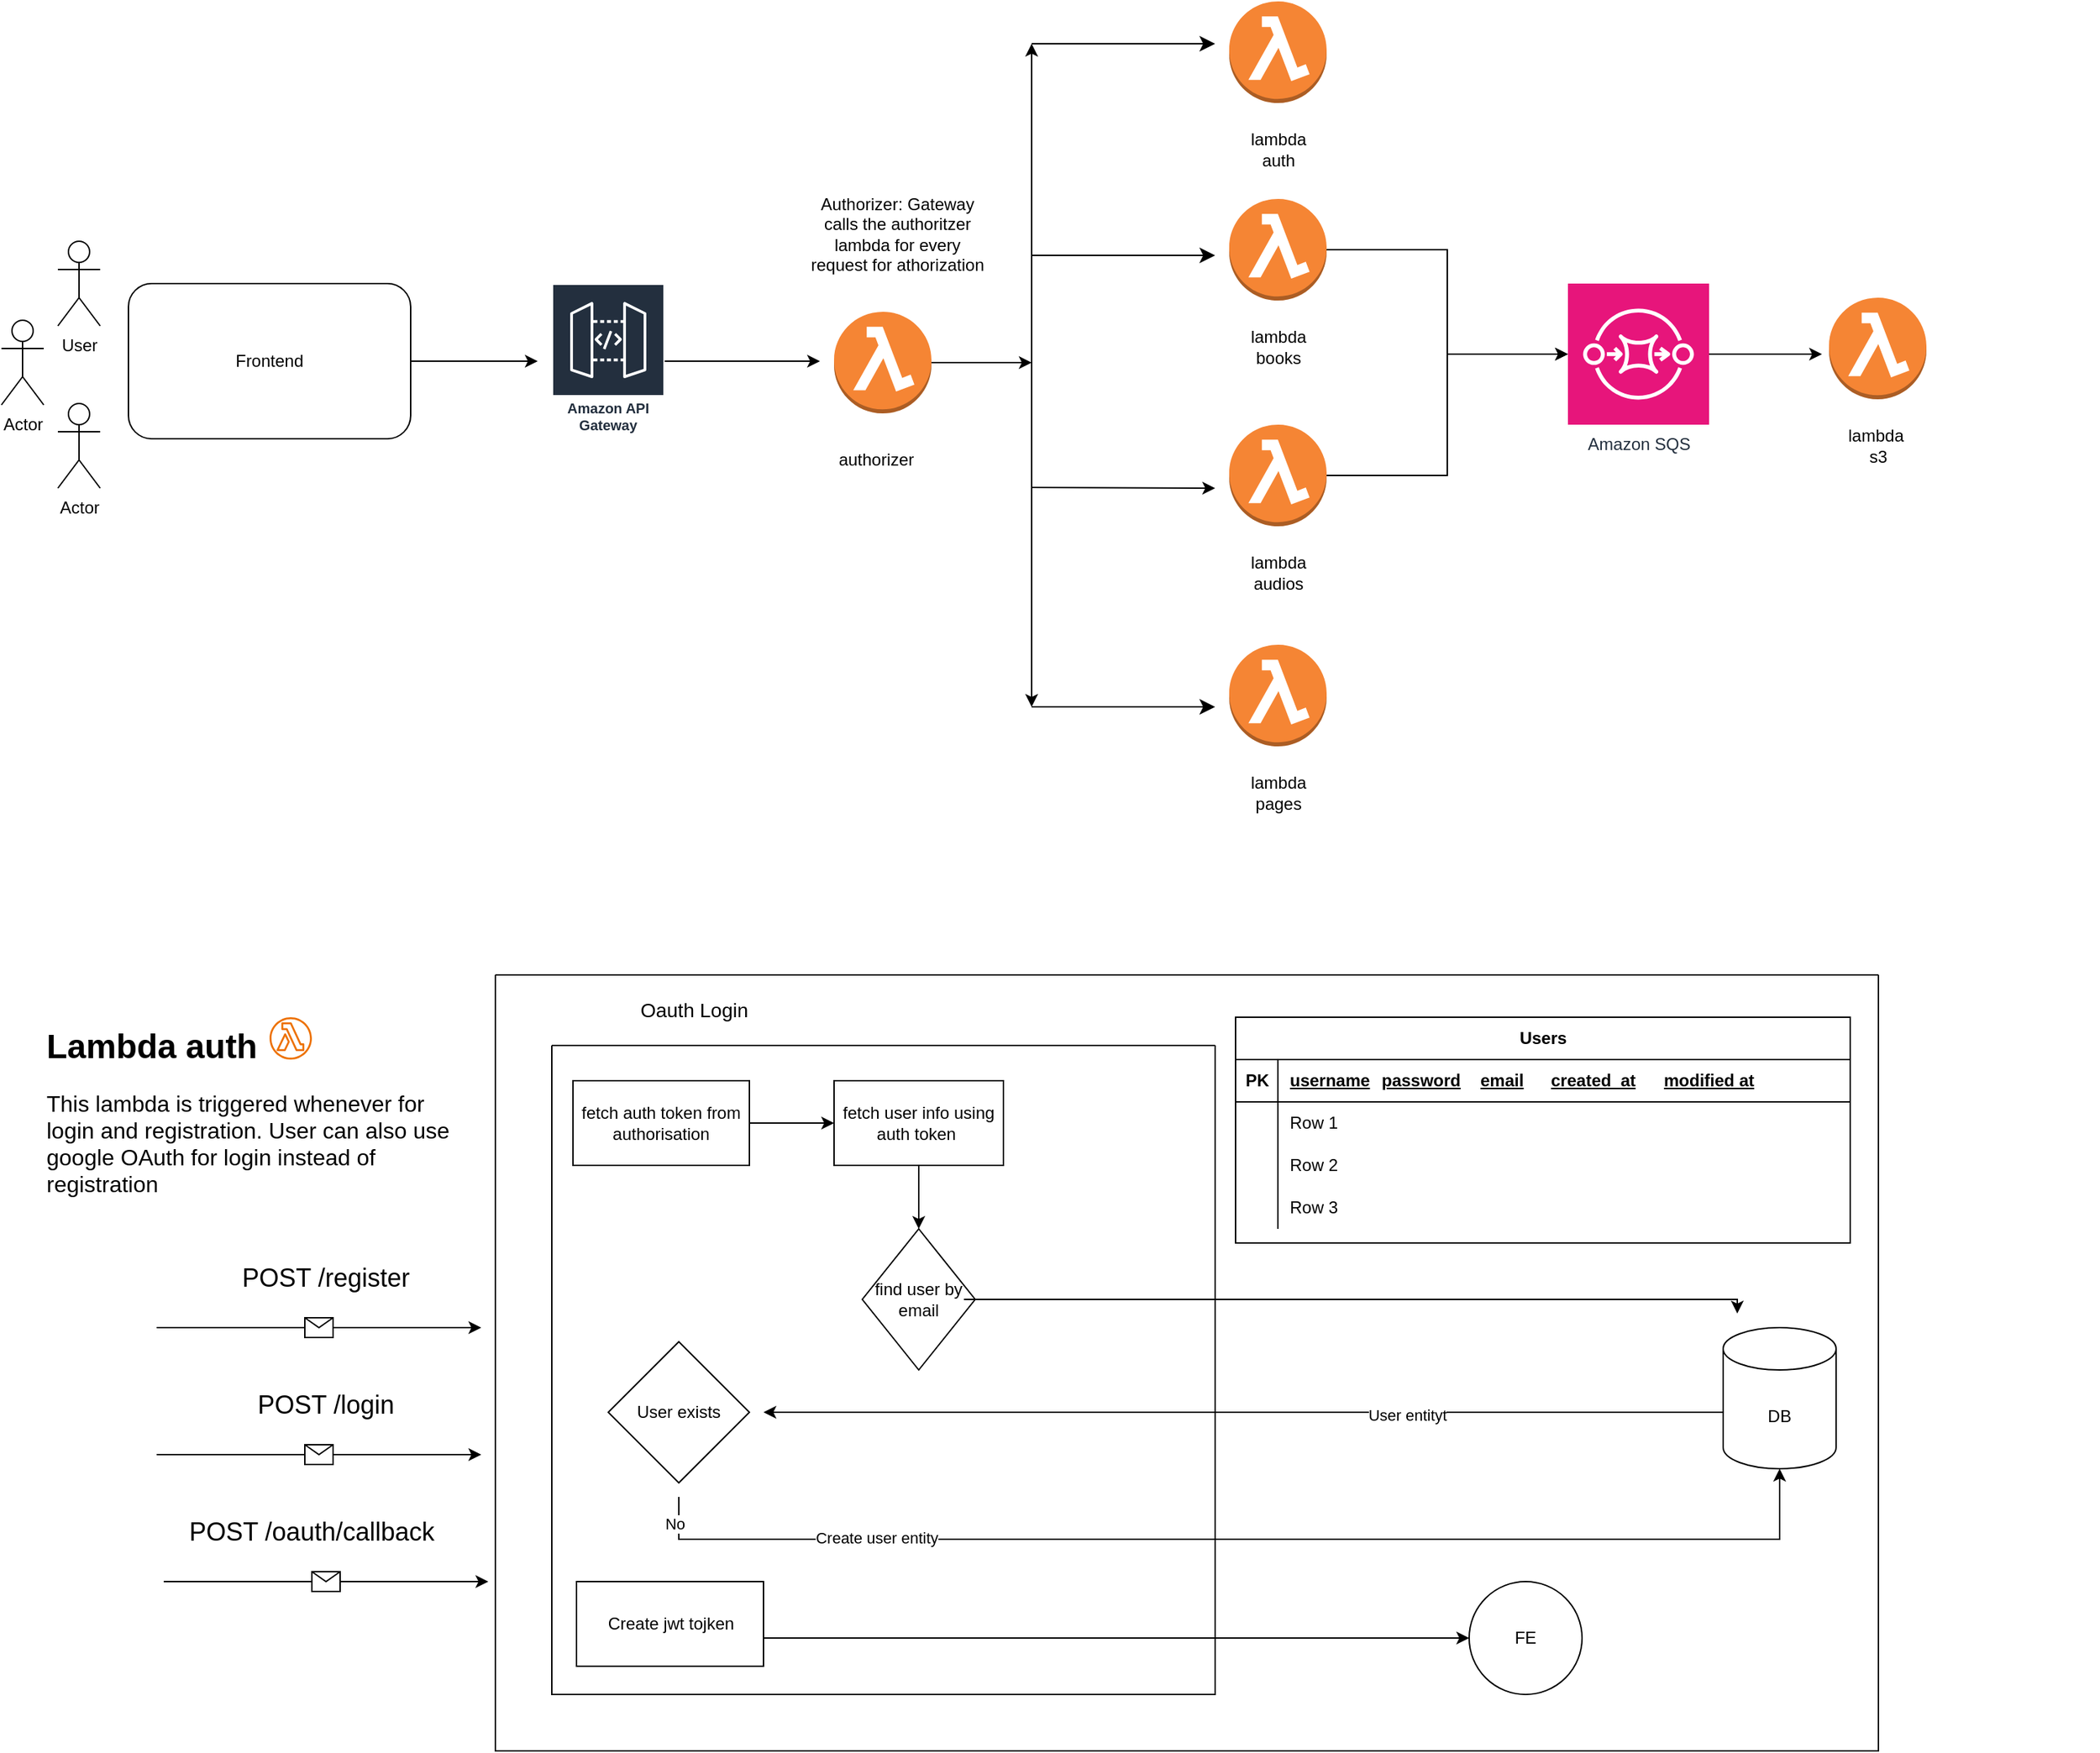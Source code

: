 <mxfile version="24.8.6">
  <diagram name="Page-1" id="2YBvvXClWsGukQMizWep">
    <mxGraphModel dx="1363" dy="924" grid="1" gridSize="10" guides="1" tooltips="1" connect="1" arrows="1" fold="1" page="1" pageScale="1" pageWidth="850" pageHeight="1100" math="0" shadow="0">
      <root>
        <mxCell id="0" />
        <mxCell id="1" parent="0" />
        <mxCell id="t9KaYm3IcildCPDt8CfC-64" style="edgeStyle=orthogonalEdgeStyle;rounded=0;orthogonalLoop=1;jettySize=auto;html=1;" edge="1" parent="1" source="t9KaYm3IcildCPDt8CfC-1">
          <mxGeometry relative="1" as="geometry">
            <mxPoint x="400" y="275" as="targetPoint" />
          </mxGeometry>
        </mxCell>
        <mxCell id="t9KaYm3IcildCPDt8CfC-1" value="Frontend" style="rounded=1;whiteSpace=wrap;html=1;" vertex="1" parent="1">
          <mxGeometry x="110" y="220" width="200" height="110" as="geometry" />
        </mxCell>
        <mxCell id="t9KaYm3IcildCPDt8CfC-2" value="User" style="shape=umlActor;verticalLabelPosition=bottom;verticalAlign=top;html=1;outlineConnect=0;" vertex="1" parent="1">
          <mxGeometry x="60" y="190" width="30" height="60" as="geometry" />
        </mxCell>
        <mxCell id="t9KaYm3IcildCPDt8CfC-45" style="edgeStyle=orthogonalEdgeStyle;rounded=0;orthogonalLoop=1;jettySize=auto;html=1;" edge="1" parent="1" source="t9KaYm3IcildCPDt8CfC-3">
          <mxGeometry relative="1" as="geometry">
            <mxPoint x="600" y="275" as="targetPoint" />
          </mxGeometry>
        </mxCell>
        <mxCell id="t9KaYm3IcildCPDt8CfC-3" value="Amazon API Gateway" style="sketch=0;outlineConnect=0;fontColor=#232F3E;gradientColor=none;strokeColor=#ffffff;fillColor=#232F3E;dashed=0;verticalLabelPosition=middle;verticalAlign=bottom;align=center;html=1;whiteSpace=wrap;fontSize=10;fontStyle=1;spacing=3;shape=mxgraph.aws4.productIcon;prIcon=mxgraph.aws4.api_gateway;" vertex="1" parent="1">
          <mxGeometry x="410" y="220" width="80" height="110" as="geometry" />
        </mxCell>
        <mxCell id="t9KaYm3IcildCPDt8CfC-52" style="edgeStyle=orthogonalEdgeStyle;rounded=0;orthogonalLoop=1;jettySize=auto;html=1;" edge="1" parent="1" source="t9KaYm3IcildCPDt8CfC-20">
          <mxGeometry relative="1" as="geometry">
            <mxPoint x="750" y="276" as="targetPoint" />
          </mxGeometry>
        </mxCell>
        <mxCell id="t9KaYm3IcildCPDt8CfC-20" value="" style="outlineConnect=0;dashed=0;verticalLabelPosition=bottom;verticalAlign=top;align=center;html=1;shape=mxgraph.aws3.lambda_function;fillColor=#F58534;gradientColor=none;" vertex="1" parent="1">
          <mxGeometry x="610" y="240" width="69" height="72" as="geometry" />
        </mxCell>
        <mxCell id="t9KaYm3IcildCPDt8CfC-21" value="authorizer" style="text;html=1;align=center;verticalAlign=middle;whiteSpace=wrap;rounded=0;" vertex="1" parent="1">
          <mxGeometry x="610" y="330" width="60" height="30" as="geometry" />
        </mxCell>
        <mxCell id="t9KaYm3IcildCPDt8CfC-22" value="" style="outlineConnect=0;dashed=0;verticalLabelPosition=bottom;verticalAlign=top;align=center;html=1;shape=mxgraph.aws3.lambda_function;fillColor=#F58534;gradientColor=none;" vertex="1" parent="1">
          <mxGeometry x="890" y="160" width="69" height="72" as="geometry" />
        </mxCell>
        <mxCell id="t9KaYm3IcildCPDt8CfC-23" value="lambda books" style="text;html=1;align=center;verticalAlign=middle;whiteSpace=wrap;rounded=0;" vertex="1" parent="1">
          <mxGeometry x="894.5" y="250" width="60" height="30" as="geometry" />
        </mxCell>
        <mxCell id="t9KaYm3IcildCPDt8CfC-24" value="" style="outlineConnect=0;dashed=0;verticalLabelPosition=bottom;verticalAlign=top;align=center;html=1;shape=mxgraph.aws3.lambda_function;fillColor=#F58534;gradientColor=none;" vertex="1" parent="1">
          <mxGeometry x="890" y="320" width="69" height="72" as="geometry" />
        </mxCell>
        <mxCell id="t9KaYm3IcildCPDt8CfC-25" value="lambda audios&lt;span style=&quot;caret-color: rgba(0, 0, 0, 0); color: rgba(0, 0, 0, 0); font-family: monospace; font-size: 0px; text-align: start; white-space: nowrap;&quot;&gt;%3CmxGraphModel%3E%3Croot%3E%3CmxCell%20id%3D%220%22%2F%3E%3CmxCell%20id%3D%221%22%20parent%3D%220%22%2F%3E%3CmxCell%20id%3D%222%22%20value%3D%22%22%20style%3D%22outlineConnect%3D0%3Bdashed%3D0%3BverticalLabelPosition%3Dbottom%3BverticalAlign%3Dtop%3Balign%3Dcenter%3Bhtml%3D1%3Bshape%3Dmxgraph.aws3.lambda_function%3BfillColor%3D%23F58534%3BgradientColor%3Dnone%3B%22%20vertex%3D%221%22%20parent%3D%221%22%3E%3CmxGeometry%20x%3D%22490%22%20y%3D%22460%22%20width%3D%2269%22%20height%3D%2272%22%20as%3D%22geometry%22%2F%3E%3C%2FmxCell%3E%3CmxCell%20id%3D%223%22%20value%3D%22books%22%20style%3D%22text%3Bhtml%3D1%3Balign%3Dcenter%3BverticalAlign%3Dmiddle%3BwhiteSpace%3Dwrap%3Brounded%3D0%3B%22%20vertex%3D%221%22%20parent%3D%221%22%3E%3CmxGeometry%20x%3D%22494.5%22%20y%3D%22550%22%20width%3D%2260%22%20height%3D%2230%22%20as%3D%22geometry%22%2F%3E%3C%2FmxCell%3E%3C%2Froot%3E%3C%2FmxGraphModel%3E&lt;/span&gt;" style="text;html=1;align=center;verticalAlign=middle;whiteSpace=wrap;rounded=0;" vertex="1" parent="1">
          <mxGeometry x="894.5" y="410" width="60" height="30" as="geometry" />
        </mxCell>
        <mxCell id="t9KaYm3IcildCPDt8CfC-26" value="" style="outlineConnect=0;dashed=0;verticalLabelPosition=bottom;verticalAlign=top;align=center;html=1;shape=mxgraph.aws3.lambda_function;fillColor=#F58534;gradientColor=none;" vertex="1" parent="1">
          <mxGeometry x="890" y="476" width="69" height="72" as="geometry" />
        </mxCell>
        <mxCell id="t9KaYm3IcildCPDt8CfC-27" value="lambda pages" style="text;html=1;align=center;verticalAlign=middle;whiteSpace=wrap;rounded=0;" vertex="1" parent="1">
          <mxGeometry x="894.5" y="566" width="60" height="30" as="geometry" />
        </mxCell>
        <mxCell id="t9KaYm3IcildCPDt8CfC-28" value="" style="outlineConnect=0;dashed=0;verticalLabelPosition=bottom;verticalAlign=top;align=center;html=1;shape=mxgraph.aws3.lambda_function;fillColor=#F58534;gradientColor=none;" vertex="1" parent="1">
          <mxGeometry x="1315" y="230" width="69" height="72" as="geometry" />
        </mxCell>
        <mxCell id="t9KaYm3IcildCPDt8CfC-29" value="lambda&amp;nbsp;&lt;div&gt;s3&lt;/div&gt;" style="text;html=1;align=center;verticalAlign=middle;whiteSpace=wrap;rounded=0;" vertex="1" parent="1">
          <mxGeometry x="1319.5" y="320" width="60" height="30" as="geometry" />
        </mxCell>
        <mxCell id="t9KaYm3IcildCPDt8CfC-38" value="" style="edgeStyle=segmentEdgeStyle;endArrow=classic;html=1;curved=0;rounded=0;endSize=8;startSize=8;sourcePerimeterSpacing=0;targetPerimeterSpacing=0;" edge="1" parent="1">
          <mxGeometry width="100" relative="1" as="geometry">
            <mxPoint x="750" y="200" as="sourcePoint" />
            <mxPoint x="880" y="200" as="targetPoint" />
            <Array as="points">
              <mxPoint x="780" y="200" />
              <mxPoint x="780" y="200" />
            </Array>
          </mxGeometry>
        </mxCell>
        <mxCell id="t9KaYm3IcildCPDt8CfC-39" value="" style="endArrow=classic;html=1;rounded=0;" edge="1" parent="1">
          <mxGeometry width="50" height="50" relative="1" as="geometry">
            <mxPoint x="750" y="364.5" as="sourcePoint" />
            <mxPoint x="880" y="365" as="targetPoint" />
          </mxGeometry>
        </mxCell>
        <mxCell id="t9KaYm3IcildCPDt8CfC-41" value="" style="edgeStyle=segmentEdgeStyle;endArrow=classic;html=1;curved=0;rounded=0;endSize=8;startSize=8;sourcePerimeterSpacing=0;targetPerimeterSpacing=0;" edge="1" parent="1">
          <mxGeometry width="100" relative="1" as="geometry">
            <mxPoint x="750" y="520" as="sourcePoint" />
            <mxPoint x="880" y="520" as="targetPoint" />
            <Array as="points">
              <mxPoint x="820" y="520" />
              <mxPoint x="820" y="520" />
            </Array>
          </mxGeometry>
        </mxCell>
        <mxCell id="t9KaYm3IcildCPDt8CfC-43" style="edgeStyle=orthogonalEdgeStyle;rounded=0;orthogonalLoop=1;jettySize=auto;html=1;" edge="1" parent="1">
          <mxGeometry relative="1" as="geometry">
            <mxPoint x="750" y="520" as="targetPoint" />
            <mxPoint x="750" y="395" as="sourcePoint" />
            <Array as="points">
              <mxPoint x="750" y="365" />
              <mxPoint x="750" y="365" />
            </Array>
          </mxGeometry>
        </mxCell>
        <mxCell id="t9KaYm3IcildCPDt8CfC-46" value="Authorizer: Gateway calls the authoritzer lambda for every request for athorization" style="text;html=1;align=center;verticalAlign=middle;whiteSpace=wrap;rounded=0;" vertex="1" parent="1">
          <mxGeometry x="590" y="150" width="130" height="70" as="geometry" />
        </mxCell>
        <mxCell id="t9KaYm3IcildCPDt8CfC-47" value="" style="outlineConnect=0;dashed=0;verticalLabelPosition=bottom;verticalAlign=top;align=center;html=1;shape=mxgraph.aws3.lambda_function;fillColor=#F58534;gradientColor=none;" vertex="1" parent="1">
          <mxGeometry x="890" y="20" width="69" height="72" as="geometry" />
        </mxCell>
        <mxCell id="t9KaYm3IcildCPDt8CfC-48" value="lambda auth" style="text;html=1;align=center;verticalAlign=middle;whiteSpace=wrap;rounded=0;" vertex="1" parent="1">
          <mxGeometry x="894.5" y="110" width="60" height="30" as="geometry" />
        </mxCell>
        <mxCell id="t9KaYm3IcildCPDt8CfC-49" value="" style="edgeStyle=segmentEdgeStyle;endArrow=classic;html=1;curved=0;rounded=0;endSize=8;startSize=8;sourcePerimeterSpacing=0;targetPerimeterSpacing=0;" edge="1" parent="1">
          <mxGeometry width="100" relative="1" as="geometry">
            <mxPoint x="750" y="50" as="sourcePoint" />
            <mxPoint x="880" y="50" as="targetPoint" />
            <Array as="points">
              <mxPoint x="840" y="50" />
              <mxPoint x="840" y="50" />
            </Array>
          </mxGeometry>
        </mxCell>
        <mxCell id="t9KaYm3IcildCPDt8CfC-51" value="" style="endArrow=classic;html=1;rounded=0;" edge="1" parent="1">
          <mxGeometry width="50" height="50" relative="1" as="geometry">
            <mxPoint x="750" y="200" as="sourcePoint" />
            <mxPoint x="750" y="50" as="targetPoint" />
          </mxGeometry>
        </mxCell>
        <mxCell id="t9KaYm3IcildCPDt8CfC-53" value="" style="endArrow=none;html=1;rounded=0;" edge="1" parent="1">
          <mxGeometry width="50" height="50" relative="1" as="geometry">
            <mxPoint x="750" y="370" as="sourcePoint" />
            <mxPoint x="750" y="200" as="targetPoint" />
          </mxGeometry>
        </mxCell>
        <mxCell id="t9KaYm3IcildCPDt8CfC-63" style="edgeStyle=orthogonalEdgeStyle;rounded=0;orthogonalLoop=1;jettySize=auto;html=1;" edge="1" parent="1" source="t9KaYm3IcildCPDt8CfC-55">
          <mxGeometry relative="1" as="geometry">
            <mxPoint x="1310" y="270" as="targetPoint" />
          </mxGeometry>
        </mxCell>
        <mxCell id="t9KaYm3IcildCPDt8CfC-55" value="Amazon SQS" style="sketch=0;points=[[0,0,0],[0.25,0,0],[0.5,0,0],[0.75,0,0],[1,0,0],[0,1,0],[0.25,1,0],[0.5,1,0],[0.75,1,0],[1,1,0],[0,0.25,0],[0,0.5,0],[0,0.75,0],[1,0.25,0],[1,0.5,0],[1,0.75,0]];outlineConnect=0;fontColor=#232F3E;fillColor=#E7157B;strokeColor=#ffffff;dashed=0;verticalLabelPosition=bottom;verticalAlign=top;align=center;html=1;fontSize=12;fontStyle=0;aspect=fixed;shape=mxgraph.aws4.resourceIcon;resIcon=mxgraph.aws4.sqs;" vertex="1" parent="1">
          <mxGeometry x="1130" y="220" width="100" height="100" as="geometry" />
        </mxCell>
        <mxCell id="t9KaYm3IcildCPDt8CfC-60" style="edgeStyle=orthogonalEdgeStyle;rounded=0;orthogonalLoop=1;jettySize=auto;html=1;entryX=0;entryY=0.5;entryDx=0;entryDy=0;entryPerimeter=0;" edge="1" parent="1" source="t9KaYm3IcildCPDt8CfC-22" target="t9KaYm3IcildCPDt8CfC-55">
          <mxGeometry relative="1" as="geometry" />
        </mxCell>
        <mxCell id="t9KaYm3IcildCPDt8CfC-61" style="edgeStyle=orthogonalEdgeStyle;rounded=0;orthogonalLoop=1;jettySize=auto;html=1;entryX=0;entryY=0.5;entryDx=0;entryDy=0;entryPerimeter=0;" edge="1" parent="1" source="t9KaYm3IcildCPDt8CfC-24" target="t9KaYm3IcildCPDt8CfC-55">
          <mxGeometry relative="1" as="geometry" />
        </mxCell>
        <mxCell id="t9KaYm3IcildCPDt8CfC-65" value="Actor" style="shape=umlActor;verticalLabelPosition=bottom;verticalAlign=top;html=1;outlineConnect=0;" vertex="1" parent="1">
          <mxGeometry x="20" y="246" width="30" height="60" as="geometry" />
        </mxCell>
        <mxCell id="t9KaYm3IcildCPDt8CfC-67" value="Actor" style="shape=umlActor;verticalLabelPosition=bottom;verticalAlign=top;html=1;outlineConnect=0;" vertex="1" parent="1">
          <mxGeometry x="60" y="305" width="30" height="60" as="geometry" />
        </mxCell>
        <mxCell id="t9KaYm3IcildCPDt8CfC-68" value="&lt;h1 style=&quot;margin-top: 0px;&quot;&gt;Lambda auth&lt;/h1&gt;&lt;div&gt;&lt;font size=&quot;3&quot;&gt;This lambda is triggered whenever for login and registration. User can also use google OAuth for&amp;nbsp;login instead of registration&lt;/font&gt;&lt;/div&gt;" style="text;html=1;whiteSpace=wrap;overflow=hidden;rounded=0;" vertex="1" parent="1">
          <mxGeometry x="50" y="740" width="290" height="140" as="geometry" />
        </mxCell>
        <mxCell id="t9KaYm3IcildCPDt8CfC-70" value="" style="sketch=0;outlineConnect=0;fontColor=#232F3E;gradientColor=none;fillColor=#ED7100;strokeColor=none;dashed=0;verticalLabelPosition=bottom;verticalAlign=top;align=center;html=1;fontSize=12;fontStyle=0;aspect=fixed;pointerEvents=1;shape=mxgraph.aws4.lambda_function;" vertex="1" parent="1">
          <mxGeometry x="210" y="740" width="30" height="30" as="geometry" />
        </mxCell>
        <mxCell id="t9KaYm3IcildCPDt8CfC-71" value="" style="swimlane;startSize=0;" vertex="1" parent="1">
          <mxGeometry x="370" y="710" width="980" height="550" as="geometry">
            <mxRectangle x="370" y="740" width="50" height="40" as="alternateBounds" />
          </mxGeometry>
        </mxCell>
        <mxCell id="t9KaYm3IcildCPDt8CfC-86" value="Users" style="shape=table;startSize=30;container=1;collapsible=1;childLayout=tableLayout;fixedRows=1;rowLines=0;fontStyle=1;align=center;resizeLast=1;html=1;" vertex="1" parent="t9KaYm3IcildCPDt8CfC-71">
          <mxGeometry x="524.5" y="30" width="435.5" height="160" as="geometry" />
        </mxCell>
        <mxCell id="t9KaYm3IcildCPDt8CfC-87" value="" style="shape=tableRow;horizontal=0;startSize=0;swimlaneHead=0;swimlaneBody=0;fillColor=none;collapsible=0;dropTarget=0;points=[[0,0.5],[1,0.5]];portConstraint=eastwest;top=0;left=0;right=0;bottom=1;" vertex="1" parent="t9KaYm3IcildCPDt8CfC-86">
          <mxGeometry y="30" width="435.5" height="30" as="geometry" />
        </mxCell>
        <mxCell id="t9KaYm3IcildCPDt8CfC-88" value="PK" style="shape=partialRectangle;connectable=0;fillColor=none;top=0;left=0;bottom=0;right=0;fontStyle=1;overflow=hidden;whiteSpace=wrap;html=1;" vertex="1" parent="t9KaYm3IcildCPDt8CfC-87">
          <mxGeometry width="30" height="30" as="geometry">
            <mxRectangle width="30" height="30" as="alternateBounds" />
          </mxGeometry>
        </mxCell>
        <mxCell id="t9KaYm3IcildCPDt8CfC-89" value="username" style="shape=partialRectangle;connectable=0;fillColor=none;top=0;left=0;bottom=0;right=0;align=left;spacingLeft=6;fontStyle=5;overflow=hidden;whiteSpace=wrap;html=1;" vertex="1" parent="t9KaYm3IcildCPDt8CfC-87">
          <mxGeometry x="30" width="405.5" height="30" as="geometry">
            <mxRectangle width="405.5" height="30" as="alternateBounds" />
          </mxGeometry>
        </mxCell>
        <mxCell id="t9KaYm3IcildCPDt8CfC-90" value="" style="shape=tableRow;horizontal=0;startSize=0;swimlaneHead=0;swimlaneBody=0;fillColor=none;collapsible=0;dropTarget=0;points=[[0,0.5],[1,0.5]];portConstraint=eastwest;top=0;left=0;right=0;bottom=0;" vertex="1" parent="t9KaYm3IcildCPDt8CfC-86">
          <mxGeometry y="60" width="435.5" height="30" as="geometry" />
        </mxCell>
        <mxCell id="t9KaYm3IcildCPDt8CfC-91" value="" style="shape=partialRectangle;connectable=0;fillColor=none;top=0;left=0;bottom=0;right=0;editable=1;overflow=hidden;whiteSpace=wrap;html=1;" vertex="1" parent="t9KaYm3IcildCPDt8CfC-90">
          <mxGeometry width="30" height="30" as="geometry">
            <mxRectangle width="30" height="30" as="alternateBounds" />
          </mxGeometry>
        </mxCell>
        <mxCell id="t9KaYm3IcildCPDt8CfC-92" value="Row 1" style="shape=partialRectangle;connectable=0;fillColor=none;top=0;left=0;bottom=0;right=0;align=left;spacingLeft=6;overflow=hidden;whiteSpace=wrap;html=1;" vertex="1" parent="t9KaYm3IcildCPDt8CfC-90">
          <mxGeometry x="30" width="405.5" height="30" as="geometry">
            <mxRectangle width="405.5" height="30" as="alternateBounds" />
          </mxGeometry>
        </mxCell>
        <mxCell id="t9KaYm3IcildCPDt8CfC-93" value="" style="shape=tableRow;horizontal=0;startSize=0;swimlaneHead=0;swimlaneBody=0;fillColor=none;collapsible=0;dropTarget=0;points=[[0,0.5],[1,0.5]];portConstraint=eastwest;top=0;left=0;right=0;bottom=0;" vertex="1" parent="t9KaYm3IcildCPDt8CfC-86">
          <mxGeometry y="90" width="435.5" height="30" as="geometry" />
        </mxCell>
        <mxCell id="t9KaYm3IcildCPDt8CfC-94" value="" style="shape=partialRectangle;connectable=0;fillColor=none;top=0;left=0;bottom=0;right=0;editable=1;overflow=hidden;whiteSpace=wrap;html=1;" vertex="1" parent="t9KaYm3IcildCPDt8CfC-93">
          <mxGeometry width="30" height="30" as="geometry">
            <mxRectangle width="30" height="30" as="alternateBounds" />
          </mxGeometry>
        </mxCell>
        <mxCell id="t9KaYm3IcildCPDt8CfC-95" value="Row 2" style="shape=partialRectangle;connectable=0;fillColor=none;top=0;left=0;bottom=0;right=0;align=left;spacingLeft=6;overflow=hidden;whiteSpace=wrap;html=1;" vertex="1" parent="t9KaYm3IcildCPDt8CfC-93">
          <mxGeometry x="30" width="405.5" height="30" as="geometry">
            <mxRectangle width="405.5" height="30" as="alternateBounds" />
          </mxGeometry>
        </mxCell>
        <mxCell id="t9KaYm3IcildCPDt8CfC-96" value="" style="shape=tableRow;horizontal=0;startSize=0;swimlaneHead=0;swimlaneBody=0;fillColor=none;collapsible=0;dropTarget=0;points=[[0,0.5],[1,0.5]];portConstraint=eastwest;top=0;left=0;right=0;bottom=0;" vertex="1" parent="t9KaYm3IcildCPDt8CfC-86">
          <mxGeometry y="120" width="435.5" height="30" as="geometry" />
        </mxCell>
        <mxCell id="t9KaYm3IcildCPDt8CfC-97" value="" style="shape=partialRectangle;connectable=0;fillColor=none;top=0;left=0;bottom=0;right=0;editable=1;overflow=hidden;whiteSpace=wrap;html=1;" vertex="1" parent="t9KaYm3IcildCPDt8CfC-96">
          <mxGeometry width="30" height="30" as="geometry">
            <mxRectangle width="30" height="30" as="alternateBounds" />
          </mxGeometry>
        </mxCell>
        <mxCell id="t9KaYm3IcildCPDt8CfC-98" value="Row 3" style="shape=partialRectangle;connectable=0;fillColor=none;top=0;left=0;bottom=0;right=0;align=left;spacingLeft=6;overflow=hidden;whiteSpace=wrap;html=1;" vertex="1" parent="t9KaYm3IcildCPDt8CfC-96">
          <mxGeometry x="30" width="405.5" height="30" as="geometry">
            <mxRectangle width="405.5" height="30" as="alternateBounds" />
          </mxGeometry>
        </mxCell>
        <mxCell id="t9KaYm3IcildCPDt8CfC-99" value="password" style="shape=partialRectangle;connectable=0;fillColor=none;top=0;left=0;bottom=0;right=0;align=left;spacingLeft=6;fontStyle=5;overflow=hidden;whiteSpace=wrap;html=1;" vertex="1" parent="t9KaYm3IcildCPDt8CfC-71">
          <mxGeometry x="620" y="60" width="315.5" height="30" as="geometry">
            <mxRectangle width="315.5" height="30" as="alternateBounds" />
          </mxGeometry>
        </mxCell>
        <mxCell id="t9KaYm3IcildCPDt8CfC-100" value="email" style="shape=partialRectangle;connectable=0;fillColor=none;top=0;left=0;bottom=0;right=0;align=left;spacingLeft=6;fontStyle=5;overflow=hidden;whiteSpace=wrap;html=1;" vertex="1" parent="t9KaYm3IcildCPDt8CfC-71">
          <mxGeometry x="690" y="60" width="315.5" height="30" as="geometry">
            <mxRectangle width="315.5" height="30" as="alternateBounds" />
          </mxGeometry>
        </mxCell>
        <mxCell id="t9KaYm3IcildCPDt8CfC-101" value="created_at" style="shape=partialRectangle;connectable=0;fillColor=none;top=0;left=0;bottom=0;right=0;align=left;spacingLeft=6;fontStyle=5;overflow=hidden;whiteSpace=wrap;html=1;" vertex="1" parent="t9KaYm3IcildCPDt8CfC-71">
          <mxGeometry x="740" y="60" width="315.5" height="30" as="geometry">
            <mxRectangle width="315.5" height="30" as="alternateBounds" />
          </mxGeometry>
        </mxCell>
        <mxCell id="t9KaYm3IcildCPDt8CfC-102" value="modified at" style="shape=partialRectangle;connectable=0;fillColor=none;top=0;left=0;bottom=0;right=0;align=left;spacingLeft=6;fontStyle=5;overflow=hidden;whiteSpace=wrap;html=1;" vertex="1" parent="t9KaYm3IcildCPDt8CfC-71">
          <mxGeometry x="820" y="60" width="315.5" height="30" as="geometry">
            <mxRectangle width="315.5" height="30" as="alternateBounds" />
          </mxGeometry>
        </mxCell>
        <mxCell id="t9KaYm3IcildCPDt8CfC-128" style="edgeStyle=orthogonalEdgeStyle;rounded=0;orthogonalLoop=1;jettySize=auto;html=1;entryX=1;entryY=0.5;entryDx=0;entryDy=0;" edge="1" parent="t9KaYm3IcildCPDt8CfC-71" source="t9KaYm3IcildCPDt8CfC-103">
          <mxGeometry relative="1" as="geometry">
            <mxPoint x="190" y="310" as="targetPoint" />
            <Array as="points">
              <mxPoint x="680" y="310" />
              <mxPoint x="680" y="310" />
            </Array>
          </mxGeometry>
        </mxCell>
        <mxCell id="t9KaYm3IcildCPDt8CfC-129" value="User entityt" style="edgeLabel;html=1;align=center;verticalAlign=middle;resizable=0;points=[];" vertex="1" connectable="0" parent="t9KaYm3IcildCPDt8CfC-128">
          <mxGeometry x="-0.34" y="2" relative="1" as="geometry">
            <mxPoint as="offset" />
          </mxGeometry>
        </mxCell>
        <mxCell id="t9KaYm3IcildCPDt8CfC-103" value="DB" style="shape=cylinder3;whiteSpace=wrap;html=1;boundedLbl=1;backgroundOutline=1;size=15;" vertex="1" parent="t9KaYm3IcildCPDt8CfC-71">
          <mxGeometry x="870" y="250" width="80" height="100" as="geometry" />
        </mxCell>
        <mxCell id="t9KaYm3IcildCPDt8CfC-105" value="" style="swimlane;startSize=0;" vertex="1" parent="t9KaYm3IcildCPDt8CfC-71">
          <mxGeometry x="40" y="50" width="470" height="460" as="geometry" />
        </mxCell>
        <mxCell id="t9KaYm3IcildCPDt8CfC-113" style="edgeStyle=orthogonalEdgeStyle;rounded=0;orthogonalLoop=1;jettySize=auto;html=1;entryX=0;entryY=0.5;entryDx=0;entryDy=0;" edge="1" parent="t9KaYm3IcildCPDt8CfC-105" source="t9KaYm3IcildCPDt8CfC-107" target="t9KaYm3IcildCPDt8CfC-110">
          <mxGeometry relative="1" as="geometry" />
        </mxCell>
        <mxCell id="t9KaYm3IcildCPDt8CfC-107" value="fetch auth token from authorisation" style="rounded=0;whiteSpace=wrap;html=1;" vertex="1" parent="t9KaYm3IcildCPDt8CfC-105">
          <mxGeometry x="15" y="25" width="125" height="60" as="geometry" />
        </mxCell>
        <mxCell id="t9KaYm3IcildCPDt8CfC-116" style="edgeStyle=orthogonalEdgeStyle;rounded=0;orthogonalLoop=1;jettySize=auto;html=1;entryX=0.5;entryY=0;entryDx=0;entryDy=0;" edge="1" parent="t9KaYm3IcildCPDt8CfC-105" source="t9KaYm3IcildCPDt8CfC-110" target="t9KaYm3IcildCPDt8CfC-112">
          <mxGeometry relative="1" as="geometry" />
        </mxCell>
        <mxCell id="t9KaYm3IcildCPDt8CfC-110" value="fetch user info using auth token&amp;nbsp;" style="rounded=0;whiteSpace=wrap;html=1;" vertex="1" parent="t9KaYm3IcildCPDt8CfC-105">
          <mxGeometry x="200" y="25" width="120" height="60" as="geometry" />
        </mxCell>
        <mxCell id="t9KaYm3IcildCPDt8CfC-112" value="find user by email" style="rhombus;whiteSpace=wrap;html=1;" vertex="1" parent="t9KaYm3IcildCPDt8CfC-105">
          <mxGeometry x="220" y="130" width="80" height="100" as="geometry" />
        </mxCell>
        <mxCell id="t9KaYm3IcildCPDt8CfC-130" value="User exists" style="rhombus;whiteSpace=wrap;html=1;" vertex="1" parent="t9KaYm3IcildCPDt8CfC-105">
          <mxGeometry x="40" y="210" width="100" height="100" as="geometry" />
        </mxCell>
        <mxCell id="t9KaYm3IcildCPDt8CfC-134" value="Create jwt tojken" style="rounded=0;whiteSpace=wrap;html=1;" vertex="1" parent="t9KaYm3IcildCPDt8CfC-105">
          <mxGeometry x="17.5" y="380" width="132.5" height="60" as="geometry" />
        </mxCell>
        <mxCell id="t9KaYm3IcildCPDt8CfC-131" style="edgeStyle=orthogonalEdgeStyle;rounded=0;orthogonalLoop=1;jettySize=auto;html=1;exitX=0.5;exitY=1;exitDx=0;exitDy=0;entryX=0.5;entryY=1;entryDx=0;entryDy=0;entryPerimeter=0;" edge="1" parent="t9KaYm3IcildCPDt8CfC-105" target="t9KaYm3IcildCPDt8CfC-103">
          <mxGeometry relative="1" as="geometry">
            <mxPoint x="90" y="320" as="sourcePoint" />
            <mxPoint x="820" y="290" as="targetPoint" />
            <Array as="points">
              <mxPoint x="90" y="350" />
              <mxPoint x="870" y="350" />
            </Array>
          </mxGeometry>
        </mxCell>
        <mxCell id="t9KaYm3IcildCPDt8CfC-132" value="No" style="edgeLabel;html=1;align=center;verticalAlign=middle;resizable=0;points=[];" vertex="1" connectable="0" parent="t9KaYm3IcildCPDt8CfC-131">
          <mxGeometry x="-0.957" y="-3" relative="1" as="geometry">
            <mxPoint as="offset" />
          </mxGeometry>
        </mxCell>
        <mxCell id="t9KaYm3IcildCPDt8CfC-133" value="Create user entity" style="edgeLabel;html=1;align=center;verticalAlign=middle;resizable=0;points=[];" vertex="1" connectable="0" parent="t9KaYm3IcildCPDt8CfC-131">
          <mxGeometry x="-0.604" y="1" relative="1" as="geometry">
            <mxPoint x="-1" as="offset" />
          </mxGeometry>
        </mxCell>
        <mxCell id="t9KaYm3IcildCPDt8CfC-124" style="edgeStyle=orthogonalEdgeStyle;rounded=0;orthogonalLoop=1;jettySize=auto;html=1;" edge="1" parent="t9KaYm3IcildCPDt8CfC-105">
          <mxGeometry relative="1" as="geometry">
            <mxPoint x="292" y="180" as="sourcePoint" />
            <mxPoint x="840" y="190" as="targetPoint" />
            <Array as="points">
              <mxPoint x="840" y="180" />
            </Array>
          </mxGeometry>
        </mxCell>
        <mxCell id="t9KaYm3IcildCPDt8CfC-106" value="&lt;font style=&quot;font-size: 14px;&quot;&gt;Oauth Login&lt;/font&gt;" style="text;html=1;align=center;verticalAlign=middle;whiteSpace=wrap;rounded=0;" vertex="1" parent="t9KaYm3IcildCPDt8CfC-71">
          <mxGeometry x="41" y="10" width="200" height="30" as="geometry" />
        </mxCell>
        <mxCell id="t9KaYm3IcildCPDt8CfC-138" value="FE" style="ellipse;whiteSpace=wrap;html=1;rounded=0;" vertex="1" parent="t9KaYm3IcildCPDt8CfC-71">
          <mxGeometry x="690" y="430" width="80" height="80" as="geometry" />
        </mxCell>
        <mxCell id="t9KaYm3IcildCPDt8CfC-139" value="" style="edgeStyle=orthogonalEdgeStyle;rounded=0;orthogonalLoop=1;jettySize=auto;html=1;" edge="1" parent="t9KaYm3IcildCPDt8CfC-71" source="t9KaYm3IcildCPDt8CfC-134" target="t9KaYm3IcildCPDt8CfC-138">
          <mxGeometry relative="1" as="geometry">
            <Array as="points">
              <mxPoint x="330" y="470" />
              <mxPoint x="330" y="470" />
            </Array>
          </mxGeometry>
        </mxCell>
        <mxCell id="t9KaYm3IcildCPDt8CfC-72" value="" style="endArrow=classic;html=1;rounded=0;" edge="1" parent="1">
          <mxGeometry relative="1" as="geometry">
            <mxPoint x="130" y="960" as="sourcePoint" />
            <mxPoint x="360" y="960" as="targetPoint" />
          </mxGeometry>
        </mxCell>
        <mxCell id="t9KaYm3IcildCPDt8CfC-73" value="" style="shape=message;html=1;outlineConnect=0;" vertex="1" parent="t9KaYm3IcildCPDt8CfC-72">
          <mxGeometry width="20" height="14" relative="1" as="geometry">
            <mxPoint x="-10" y="-7" as="offset" />
          </mxGeometry>
        </mxCell>
        <mxCell id="t9KaYm3IcildCPDt8CfC-75" value="&lt;font style=&quot;font-size: 18px;&quot;&gt;POST /register&lt;/font&gt;" style="text;html=1;align=center;verticalAlign=middle;whiteSpace=wrap;rounded=0;" vertex="1" parent="1">
          <mxGeometry x="170" y="890" width="160" height="70" as="geometry" />
        </mxCell>
        <mxCell id="t9KaYm3IcildCPDt8CfC-80" value="" style="endArrow=classic;html=1;rounded=0;" edge="1" parent="1">
          <mxGeometry relative="1" as="geometry">
            <mxPoint x="130" y="1050" as="sourcePoint" />
            <mxPoint x="360" y="1050" as="targetPoint" />
          </mxGeometry>
        </mxCell>
        <mxCell id="t9KaYm3IcildCPDt8CfC-81" value="" style="shape=message;html=1;outlineConnect=0;" vertex="1" parent="t9KaYm3IcildCPDt8CfC-80">
          <mxGeometry width="20" height="14" relative="1" as="geometry">
            <mxPoint x="-10" y="-7" as="offset" />
          </mxGeometry>
        </mxCell>
        <mxCell id="t9KaYm3IcildCPDt8CfC-82" value="&lt;font style=&quot;font-size: 18px;&quot;&gt;POST /login&lt;/font&gt;" style="text;html=1;align=center;verticalAlign=middle;whiteSpace=wrap;rounded=0;" vertex="1" parent="1">
          <mxGeometry x="170" y="980" width="160" height="70" as="geometry" />
        </mxCell>
        <mxCell id="t9KaYm3IcildCPDt8CfC-83" value="" style="endArrow=classic;html=1;rounded=0;" edge="1" parent="1">
          <mxGeometry relative="1" as="geometry">
            <mxPoint x="135" y="1140" as="sourcePoint" />
            <mxPoint x="365" y="1140" as="targetPoint" />
          </mxGeometry>
        </mxCell>
        <mxCell id="t9KaYm3IcildCPDt8CfC-84" value="" style="shape=message;html=1;outlineConnect=0;" vertex="1" parent="t9KaYm3IcildCPDt8CfC-83">
          <mxGeometry width="20" height="14" relative="1" as="geometry">
            <mxPoint x="-10" y="-7" as="offset" />
          </mxGeometry>
        </mxCell>
        <mxCell id="t9KaYm3IcildCPDt8CfC-85" value="&lt;font style=&quot;font-size: 18px;&quot;&gt;POST /oauth/callback&lt;/font&gt;" style="text;html=1;align=center;verticalAlign=middle;whiteSpace=wrap;rounded=0;" vertex="1" parent="1">
          <mxGeometry x="150" y="1070" width="180" height="70" as="geometry" />
        </mxCell>
      </root>
    </mxGraphModel>
  </diagram>
</mxfile>
